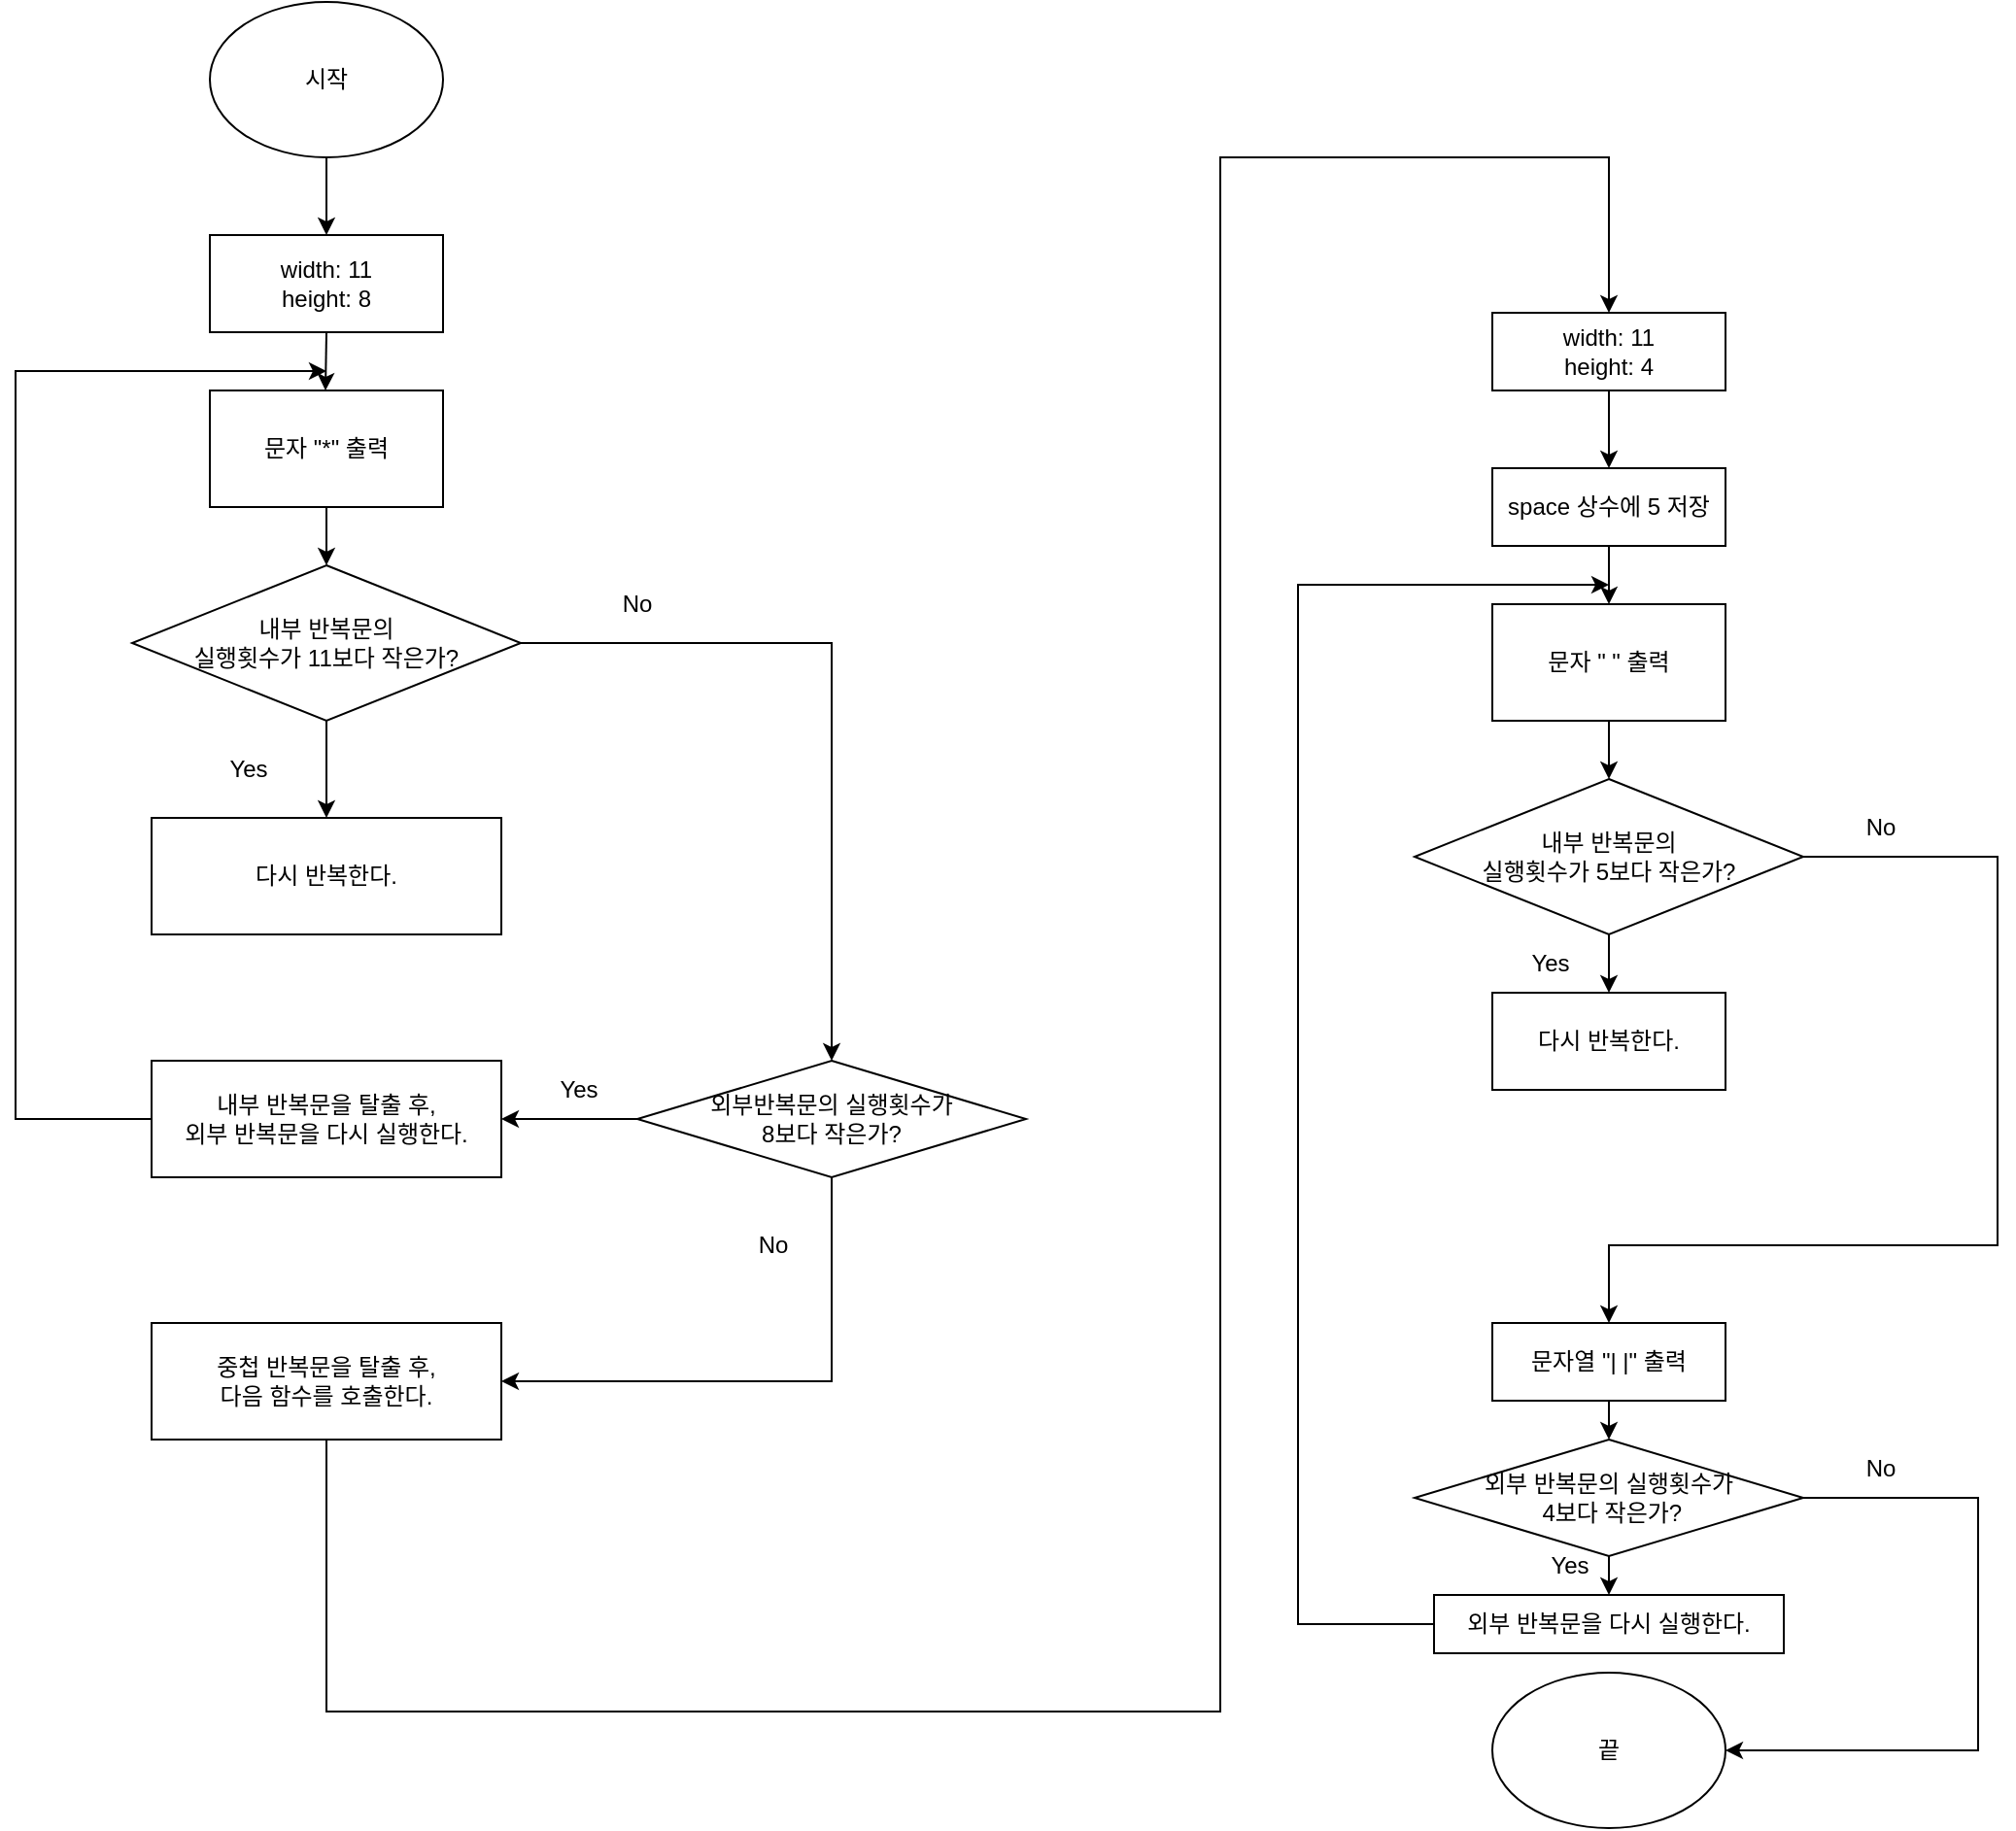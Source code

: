 <mxfile version="16.5.4" type="github">
  <diagram id="C5RBs43oDa-KdzZeNtuy" name="Page-1">
    <mxGraphModel dx="786" dy="598" grid="1" gridSize="10" guides="1" tooltips="1" connect="1" arrows="1" fold="1" page="1" pageScale="1" pageWidth="827" pageHeight="1169" math="0" shadow="0">
      <root>
        <mxCell id="WIyWlLk6GJQsqaUBKTNV-0" />
        <mxCell id="WIyWlLk6GJQsqaUBKTNV-1" parent="WIyWlLk6GJQsqaUBKTNV-0" />
        <mxCell id="jDIkqBnFbOXm59YwIrAy-0" value="시작" style="ellipse;whiteSpace=wrap;html=1;" vertex="1" parent="WIyWlLk6GJQsqaUBKTNV-1">
          <mxGeometry x="200" y="40" width="120" height="80" as="geometry" />
        </mxCell>
        <mxCell id="jDIkqBnFbOXm59YwIrAy-1" value="끝" style="ellipse;whiteSpace=wrap;html=1;" vertex="1" parent="WIyWlLk6GJQsqaUBKTNV-1">
          <mxGeometry x="860" y="900" width="120" height="80" as="geometry" />
        </mxCell>
        <mxCell id="jDIkqBnFbOXm59YwIrAy-2" value="width: 11&lt;br&gt;height: 8" style="rounded=0;whiteSpace=wrap;html=1;" vertex="1" parent="WIyWlLk6GJQsqaUBKTNV-1">
          <mxGeometry x="200" y="160" width="120" height="50" as="geometry" />
        </mxCell>
        <mxCell id="jDIkqBnFbOXm59YwIrAy-3" value="" style="endArrow=classic;html=1;rounded=0;exitX=0.5;exitY=1;exitDx=0;exitDy=0;entryX=0.5;entryY=0;entryDx=0;entryDy=0;" edge="1" parent="WIyWlLk6GJQsqaUBKTNV-1" source="jDIkqBnFbOXm59YwIrAy-0" target="jDIkqBnFbOXm59YwIrAy-2">
          <mxGeometry width="50" height="50" relative="1" as="geometry">
            <mxPoint x="260" y="170" as="sourcePoint" />
            <mxPoint x="310" y="120" as="targetPoint" />
          </mxGeometry>
        </mxCell>
        <mxCell id="jDIkqBnFbOXm59YwIrAy-4" value="문자 &quot;*&quot; 출력" style="rounded=0;whiteSpace=wrap;html=1;" vertex="1" parent="WIyWlLk6GJQsqaUBKTNV-1">
          <mxGeometry x="200" y="240" width="120" height="60" as="geometry" />
        </mxCell>
        <mxCell id="jDIkqBnFbOXm59YwIrAy-5" value="" style="endArrow=classic;html=1;rounded=0;exitX=0.5;exitY=1;exitDx=0;exitDy=0;" edge="1" parent="WIyWlLk6GJQsqaUBKTNV-1" source="jDIkqBnFbOXm59YwIrAy-2">
          <mxGeometry width="50" height="50" relative="1" as="geometry">
            <mxPoint x="240" y="230" as="sourcePoint" />
            <mxPoint x="260" y="240" as="targetPoint" />
            <Array as="points">
              <mxPoint x="259.5" y="240" />
            </Array>
          </mxGeometry>
        </mxCell>
        <mxCell id="jDIkqBnFbOXm59YwIrAy-7" value="내부 반복문의&lt;br&gt;실행횟수가 11보다 작은가?" style="rhombus;whiteSpace=wrap;html=1;" vertex="1" parent="WIyWlLk6GJQsqaUBKTNV-1">
          <mxGeometry x="160" y="330" width="200" height="80" as="geometry" />
        </mxCell>
        <mxCell id="jDIkqBnFbOXm59YwIrAy-8" value="" style="endArrow=classic;html=1;rounded=0;exitX=0.5;exitY=1;exitDx=0;exitDy=0;entryX=0.5;entryY=0;entryDx=0;entryDy=0;" edge="1" parent="WIyWlLk6GJQsqaUBKTNV-1" source="jDIkqBnFbOXm59YwIrAy-7" target="jDIkqBnFbOXm59YwIrAy-9">
          <mxGeometry width="50" height="50" relative="1" as="geometry">
            <mxPoint x="280" y="440" as="sourcePoint" />
            <mxPoint x="330" y="390" as="targetPoint" />
          </mxGeometry>
        </mxCell>
        <mxCell id="jDIkqBnFbOXm59YwIrAy-9" value="다시 반복한다." style="rounded=0;whiteSpace=wrap;html=1;" vertex="1" parent="WIyWlLk6GJQsqaUBKTNV-1">
          <mxGeometry x="170" y="460" width="180" height="60" as="geometry" />
        </mxCell>
        <mxCell id="jDIkqBnFbOXm59YwIrAy-10" value="Yes" style="text;html=1;strokeColor=none;fillColor=none;align=center;verticalAlign=middle;whiteSpace=wrap;rounded=0;" vertex="1" parent="WIyWlLk6GJQsqaUBKTNV-1">
          <mxGeometry x="190" y="420" width="60" height="30" as="geometry" />
        </mxCell>
        <mxCell id="jDIkqBnFbOXm59YwIrAy-11" value="No" style="text;html=1;strokeColor=none;fillColor=none;align=center;verticalAlign=middle;whiteSpace=wrap;rounded=0;" vertex="1" parent="WIyWlLk6GJQsqaUBKTNV-1">
          <mxGeometry x="390" y="340" width="60" height="20" as="geometry" />
        </mxCell>
        <mxCell id="jDIkqBnFbOXm59YwIrAy-13" value="내부 반복문을 탈출 후,&lt;br&gt;외부 반복문을 다시 실행한다." style="rounded=0;whiteSpace=wrap;html=1;" vertex="1" parent="WIyWlLk6GJQsqaUBKTNV-1">
          <mxGeometry x="170" y="585" width="180" height="60" as="geometry" />
        </mxCell>
        <mxCell id="jDIkqBnFbOXm59YwIrAy-17" value="외부반복문의 실행횟수가&lt;br&gt;8보다 작은가?" style="rhombus;whiteSpace=wrap;html=1;" vertex="1" parent="WIyWlLk6GJQsqaUBKTNV-1">
          <mxGeometry x="420" y="585" width="200" height="60" as="geometry" />
        </mxCell>
        <mxCell id="jDIkqBnFbOXm59YwIrAy-21" value="" style="endArrow=classic;html=1;rounded=0;exitX=1;exitY=0.5;exitDx=0;exitDy=0;entryX=0.5;entryY=0;entryDx=0;entryDy=0;" edge="1" parent="WIyWlLk6GJQsqaUBKTNV-1" source="jDIkqBnFbOXm59YwIrAy-7" target="jDIkqBnFbOXm59YwIrAy-17">
          <mxGeometry width="50" height="50" relative="1" as="geometry">
            <mxPoint x="414" y="410" as="sourcePoint" />
            <mxPoint x="464" y="360" as="targetPoint" />
            <Array as="points">
              <mxPoint x="520" y="370" />
            </Array>
          </mxGeometry>
        </mxCell>
        <mxCell id="jDIkqBnFbOXm59YwIrAy-22" value="" style="endArrow=classic;html=1;rounded=0;entryX=1;entryY=0.5;entryDx=0;entryDy=0;exitX=0;exitY=0.5;exitDx=0;exitDy=0;" edge="1" parent="WIyWlLk6GJQsqaUBKTNV-1" source="jDIkqBnFbOXm59YwIrAy-17" target="jDIkqBnFbOXm59YwIrAy-13">
          <mxGeometry width="50" height="50" relative="1" as="geometry">
            <mxPoint x="390" y="570" as="sourcePoint" />
            <mxPoint x="440" y="520" as="targetPoint" />
          </mxGeometry>
        </mxCell>
        <mxCell id="jDIkqBnFbOXm59YwIrAy-23" value="Yes" style="text;html=1;strokeColor=none;fillColor=none;align=center;verticalAlign=middle;whiteSpace=wrap;rounded=0;" vertex="1" parent="WIyWlLk6GJQsqaUBKTNV-1">
          <mxGeometry x="360" y="585" width="60" height="30" as="geometry" />
        </mxCell>
        <mxCell id="jDIkqBnFbOXm59YwIrAy-26" value="" style="endArrow=classic;html=1;rounded=0;exitX=0.5;exitY=1;exitDx=0;exitDy=0;entryX=0.5;entryY=0;entryDx=0;entryDy=0;" edge="1" parent="WIyWlLk6GJQsqaUBKTNV-1" source="jDIkqBnFbOXm59YwIrAy-4" target="jDIkqBnFbOXm59YwIrAy-7">
          <mxGeometry width="50" height="50" relative="1" as="geometry">
            <mxPoint x="390" y="410" as="sourcePoint" />
            <mxPoint x="440" y="360" as="targetPoint" />
          </mxGeometry>
        </mxCell>
        <mxCell id="jDIkqBnFbOXm59YwIrAy-27" value="" style="endArrow=classic;html=1;rounded=0;exitX=0;exitY=0.5;exitDx=0;exitDy=0;" edge="1" parent="WIyWlLk6GJQsqaUBKTNV-1" source="jDIkqBnFbOXm59YwIrAy-13">
          <mxGeometry width="50" height="50" relative="1" as="geometry">
            <mxPoint x="320" y="460" as="sourcePoint" />
            <mxPoint x="260" y="230" as="targetPoint" />
            <Array as="points">
              <mxPoint x="100" y="615" />
              <mxPoint x="100" y="230" />
            </Array>
          </mxGeometry>
        </mxCell>
        <mxCell id="jDIkqBnFbOXm59YwIrAy-28" value="중첩 반복문을 탈출 후,&lt;br&gt;다음 함수를 호출한다." style="rounded=0;whiteSpace=wrap;html=1;" vertex="1" parent="WIyWlLk6GJQsqaUBKTNV-1">
          <mxGeometry x="170" y="720" width="180" height="60" as="geometry" />
        </mxCell>
        <mxCell id="jDIkqBnFbOXm59YwIrAy-29" value="" style="endArrow=classic;html=1;rounded=0;exitX=0.5;exitY=1;exitDx=0;exitDy=0;entryX=1;entryY=0.5;entryDx=0;entryDy=0;" edge="1" parent="WIyWlLk6GJQsqaUBKTNV-1" source="jDIkqBnFbOXm59YwIrAy-17" target="jDIkqBnFbOXm59YwIrAy-28">
          <mxGeometry width="50" height="50" relative="1" as="geometry">
            <mxPoint x="480" y="770" as="sourcePoint" />
            <mxPoint x="530" y="720" as="targetPoint" />
            <Array as="points">
              <mxPoint x="520" y="750" />
            </Array>
          </mxGeometry>
        </mxCell>
        <mxCell id="jDIkqBnFbOXm59YwIrAy-30" value="width: 11&lt;br&gt;height: 4" style="rounded=0;whiteSpace=wrap;html=1;" vertex="1" parent="WIyWlLk6GJQsqaUBKTNV-1">
          <mxGeometry x="860" y="200" width="120" height="40" as="geometry" />
        </mxCell>
        <mxCell id="jDIkqBnFbOXm59YwIrAy-31" value="No" style="text;html=1;strokeColor=none;fillColor=none;align=center;verticalAlign=middle;whiteSpace=wrap;rounded=0;" vertex="1" parent="WIyWlLk6GJQsqaUBKTNV-1">
          <mxGeometry x="460" y="670" width="60" height="20" as="geometry" />
        </mxCell>
        <mxCell id="jDIkqBnFbOXm59YwIrAy-32" value="" style="endArrow=classic;html=1;rounded=0;exitX=0.5;exitY=1;exitDx=0;exitDy=0;entryX=0.5;entryY=0;entryDx=0;entryDy=0;" edge="1" parent="WIyWlLk6GJQsqaUBKTNV-1" source="jDIkqBnFbOXm59YwIrAy-28" target="jDIkqBnFbOXm59YwIrAy-30">
          <mxGeometry width="50" height="50" relative="1" as="geometry">
            <mxPoint x="250" y="830" as="sourcePoint" />
            <mxPoint x="300" y="780" as="targetPoint" />
            <Array as="points">
              <mxPoint x="260" y="920" />
              <mxPoint x="720" y="920" />
              <mxPoint x="720" y="120" />
              <mxPoint x="920" y="120" />
            </Array>
          </mxGeometry>
        </mxCell>
        <mxCell id="jDIkqBnFbOXm59YwIrAy-66" value="문자열 &quot;| |&quot; 출력" style="rounded=0;whiteSpace=wrap;html=1;" vertex="1" parent="WIyWlLk6GJQsqaUBKTNV-1">
          <mxGeometry x="860" y="720" width="120" height="40" as="geometry" />
        </mxCell>
        <mxCell id="jDIkqBnFbOXm59YwIrAy-67" value="" style="endArrow=classic;html=1;rounded=0;entryX=0.5;entryY=0;entryDx=0;entryDy=0;" edge="1" parent="WIyWlLk6GJQsqaUBKTNV-1" target="jDIkqBnFbOXm59YwIrAy-82">
          <mxGeometry width="50" height="50" relative="1" as="geometry">
            <mxPoint x="920" y="390" as="sourcePoint" />
            <mxPoint x="370" y="990" as="targetPoint" />
          </mxGeometry>
        </mxCell>
        <mxCell id="jDIkqBnFbOXm59YwIrAy-68" value="외부 반복문의 실행횟수가&lt;br&gt;&amp;nbsp;4보다 작은가?" style="rhombus;whiteSpace=wrap;html=1;" vertex="1" parent="WIyWlLk6GJQsqaUBKTNV-1">
          <mxGeometry x="820" y="780" width="200" height="60" as="geometry" />
        </mxCell>
        <mxCell id="jDIkqBnFbOXm59YwIrAy-69" value="" style="endArrow=classic;html=1;rounded=0;exitX=0.5;exitY=1;exitDx=0;exitDy=0;entryX=0.5;entryY=0;entryDx=0;entryDy=0;" edge="1" parent="WIyWlLk6GJQsqaUBKTNV-1" source="jDIkqBnFbOXm59YwIrAy-66" target="jDIkqBnFbOXm59YwIrAy-68">
          <mxGeometry width="50" height="50" relative="1" as="geometry">
            <mxPoint x="980" y="920" as="sourcePoint" />
            <mxPoint x="1030" y="870" as="targetPoint" />
          </mxGeometry>
        </mxCell>
        <mxCell id="jDIkqBnFbOXm59YwIrAy-71" value="외부 반복문을 다시 실행한다." style="rounded=0;whiteSpace=wrap;html=1;" vertex="1" parent="WIyWlLk6GJQsqaUBKTNV-1">
          <mxGeometry x="830" y="860" width="180" height="30" as="geometry" />
        </mxCell>
        <mxCell id="jDIkqBnFbOXm59YwIrAy-72" value="" style="endArrow=classic;html=1;rounded=0;exitX=0.5;exitY=1;exitDx=0;exitDy=0;entryX=0.5;entryY=0;entryDx=0;entryDy=0;" edge="1" parent="WIyWlLk6GJQsqaUBKTNV-1" source="jDIkqBnFbOXm59YwIrAy-68" target="jDIkqBnFbOXm59YwIrAy-71">
          <mxGeometry width="50" height="50" relative="1" as="geometry">
            <mxPoint x="980" y="920" as="sourcePoint" />
            <mxPoint x="1030" y="870" as="targetPoint" />
          </mxGeometry>
        </mxCell>
        <mxCell id="jDIkqBnFbOXm59YwIrAy-75" value="Yes" style="text;html=1;strokeColor=none;fillColor=none;align=center;verticalAlign=middle;whiteSpace=wrap;rounded=0;" vertex="1" parent="WIyWlLk6GJQsqaUBKTNV-1">
          <mxGeometry x="870" y="830" width="60" height="30" as="geometry" />
        </mxCell>
        <mxCell id="jDIkqBnFbOXm59YwIrAy-76" value="" style="endArrow=classic;html=1;rounded=0;exitX=1;exitY=0.5;exitDx=0;exitDy=0;entryX=1;entryY=0.5;entryDx=0;entryDy=0;" edge="1" parent="WIyWlLk6GJQsqaUBKTNV-1" source="jDIkqBnFbOXm59YwIrAy-68" target="jDIkqBnFbOXm59YwIrAy-1">
          <mxGeometry width="50" height="50" relative="1" as="geometry">
            <mxPoint x="980" y="930" as="sourcePoint" />
            <mxPoint x="1030" y="880" as="targetPoint" />
            <Array as="points">
              <mxPoint x="1110" y="810" />
              <mxPoint x="1110" y="940" />
            </Array>
          </mxGeometry>
        </mxCell>
        <mxCell id="jDIkqBnFbOXm59YwIrAy-77" value="No" style="text;html=1;strokeColor=none;fillColor=none;align=center;verticalAlign=middle;whiteSpace=wrap;rounded=0;" vertex="1" parent="WIyWlLk6GJQsqaUBKTNV-1">
          <mxGeometry x="1030" y="780" width="60" height="30" as="geometry" />
        </mxCell>
        <mxCell id="jDIkqBnFbOXm59YwIrAy-78" value="space 상수에 5 저장" style="rounded=0;whiteSpace=wrap;html=1;" vertex="1" parent="WIyWlLk6GJQsqaUBKTNV-1">
          <mxGeometry x="860" y="280" width="120" height="40" as="geometry" />
        </mxCell>
        <mxCell id="jDIkqBnFbOXm59YwIrAy-79" value="" style="endArrow=classic;html=1;rounded=0;exitX=0.5;exitY=1;exitDx=0;exitDy=0;entryX=0.5;entryY=0;entryDx=0;entryDy=0;" edge="1" parent="WIyWlLk6GJQsqaUBKTNV-1" source="jDIkqBnFbOXm59YwIrAy-30" target="jDIkqBnFbOXm59YwIrAy-78">
          <mxGeometry width="50" height="50" relative="1" as="geometry">
            <mxPoint x="820" y="440" as="sourcePoint" />
            <mxPoint x="870" y="390" as="targetPoint" />
          </mxGeometry>
        </mxCell>
        <mxCell id="jDIkqBnFbOXm59YwIrAy-80" value="문자 &quot; &quot; 출력" style="rounded=0;whiteSpace=wrap;html=1;" vertex="1" parent="WIyWlLk6GJQsqaUBKTNV-1">
          <mxGeometry x="860" y="350" width="120" height="60" as="geometry" />
        </mxCell>
        <mxCell id="jDIkqBnFbOXm59YwIrAy-81" value="" style="endArrow=classic;html=1;rounded=0;exitX=0.5;exitY=1;exitDx=0;exitDy=0;entryX=0.5;entryY=0;entryDx=0;entryDy=0;" edge="1" parent="WIyWlLk6GJQsqaUBKTNV-1" source="jDIkqBnFbOXm59YwIrAy-78" target="jDIkqBnFbOXm59YwIrAy-80">
          <mxGeometry width="50" height="50" relative="1" as="geometry">
            <mxPoint x="790" y="440" as="sourcePoint" />
            <mxPoint x="840" y="390" as="targetPoint" />
          </mxGeometry>
        </mxCell>
        <mxCell id="jDIkqBnFbOXm59YwIrAy-82" value="내부 반복문의&lt;br&gt;실행횟수가 5보다 작은가?" style="rhombus;whiteSpace=wrap;html=1;" vertex="1" parent="WIyWlLk6GJQsqaUBKTNV-1">
          <mxGeometry x="820" y="440" width="200" height="80" as="geometry" />
        </mxCell>
        <mxCell id="jDIkqBnFbOXm59YwIrAy-83" value="" style="endArrow=classic;html=1;rounded=0;exitX=0.5;exitY=1;exitDx=0;exitDy=0;" edge="1" parent="WIyWlLk6GJQsqaUBKTNV-1" source="jDIkqBnFbOXm59YwIrAy-82" target="jDIkqBnFbOXm59YwIrAy-84">
          <mxGeometry width="50" height="50" relative="1" as="geometry">
            <mxPoint x="860" y="690" as="sourcePoint" />
            <mxPoint x="920" y="560" as="targetPoint" />
          </mxGeometry>
        </mxCell>
        <mxCell id="jDIkqBnFbOXm59YwIrAy-84" value="다시 반복한다." style="rounded=0;whiteSpace=wrap;html=1;" vertex="1" parent="WIyWlLk6GJQsqaUBKTNV-1">
          <mxGeometry x="860" y="550" width="120" height="50" as="geometry" />
        </mxCell>
        <mxCell id="jDIkqBnFbOXm59YwIrAy-85" value="Yes" style="text;html=1;strokeColor=none;fillColor=none;align=center;verticalAlign=middle;whiteSpace=wrap;rounded=0;" vertex="1" parent="WIyWlLk6GJQsqaUBKTNV-1">
          <mxGeometry x="860" y="520" width="60" height="30" as="geometry" />
        </mxCell>
        <mxCell id="jDIkqBnFbOXm59YwIrAy-86" value="" style="endArrow=classic;html=1;rounded=0;exitX=1;exitY=0.5;exitDx=0;exitDy=0;entryX=0.5;entryY=0;entryDx=0;entryDy=0;" edge="1" parent="WIyWlLk6GJQsqaUBKTNV-1" source="jDIkqBnFbOXm59YwIrAy-82" target="jDIkqBnFbOXm59YwIrAy-66">
          <mxGeometry width="50" height="50" relative="1" as="geometry">
            <mxPoint x="790" y="630" as="sourcePoint" />
            <mxPoint x="840" y="580" as="targetPoint" />
            <Array as="points">
              <mxPoint x="1120" y="480" />
              <mxPoint x="1120" y="680" />
              <mxPoint x="920" y="680" />
            </Array>
          </mxGeometry>
        </mxCell>
        <mxCell id="jDIkqBnFbOXm59YwIrAy-87" value="No" style="text;html=1;strokeColor=none;fillColor=none;align=center;verticalAlign=middle;whiteSpace=wrap;rounded=0;" vertex="1" parent="WIyWlLk6GJQsqaUBKTNV-1">
          <mxGeometry x="1030" y="450" width="60" height="30" as="geometry" />
        </mxCell>
        <mxCell id="jDIkqBnFbOXm59YwIrAy-88" value="" style="endArrow=classic;html=1;rounded=0;exitX=0;exitY=0.5;exitDx=0;exitDy=0;" edge="1" parent="WIyWlLk6GJQsqaUBKTNV-1" source="jDIkqBnFbOXm59YwIrAy-71">
          <mxGeometry width="50" height="50" relative="1" as="geometry">
            <mxPoint x="830" y="650" as="sourcePoint" />
            <mxPoint x="920" y="340" as="targetPoint" />
            <Array as="points">
              <mxPoint x="760" y="875" />
              <mxPoint x="760" y="340" />
            </Array>
          </mxGeometry>
        </mxCell>
      </root>
    </mxGraphModel>
  </diagram>
</mxfile>
